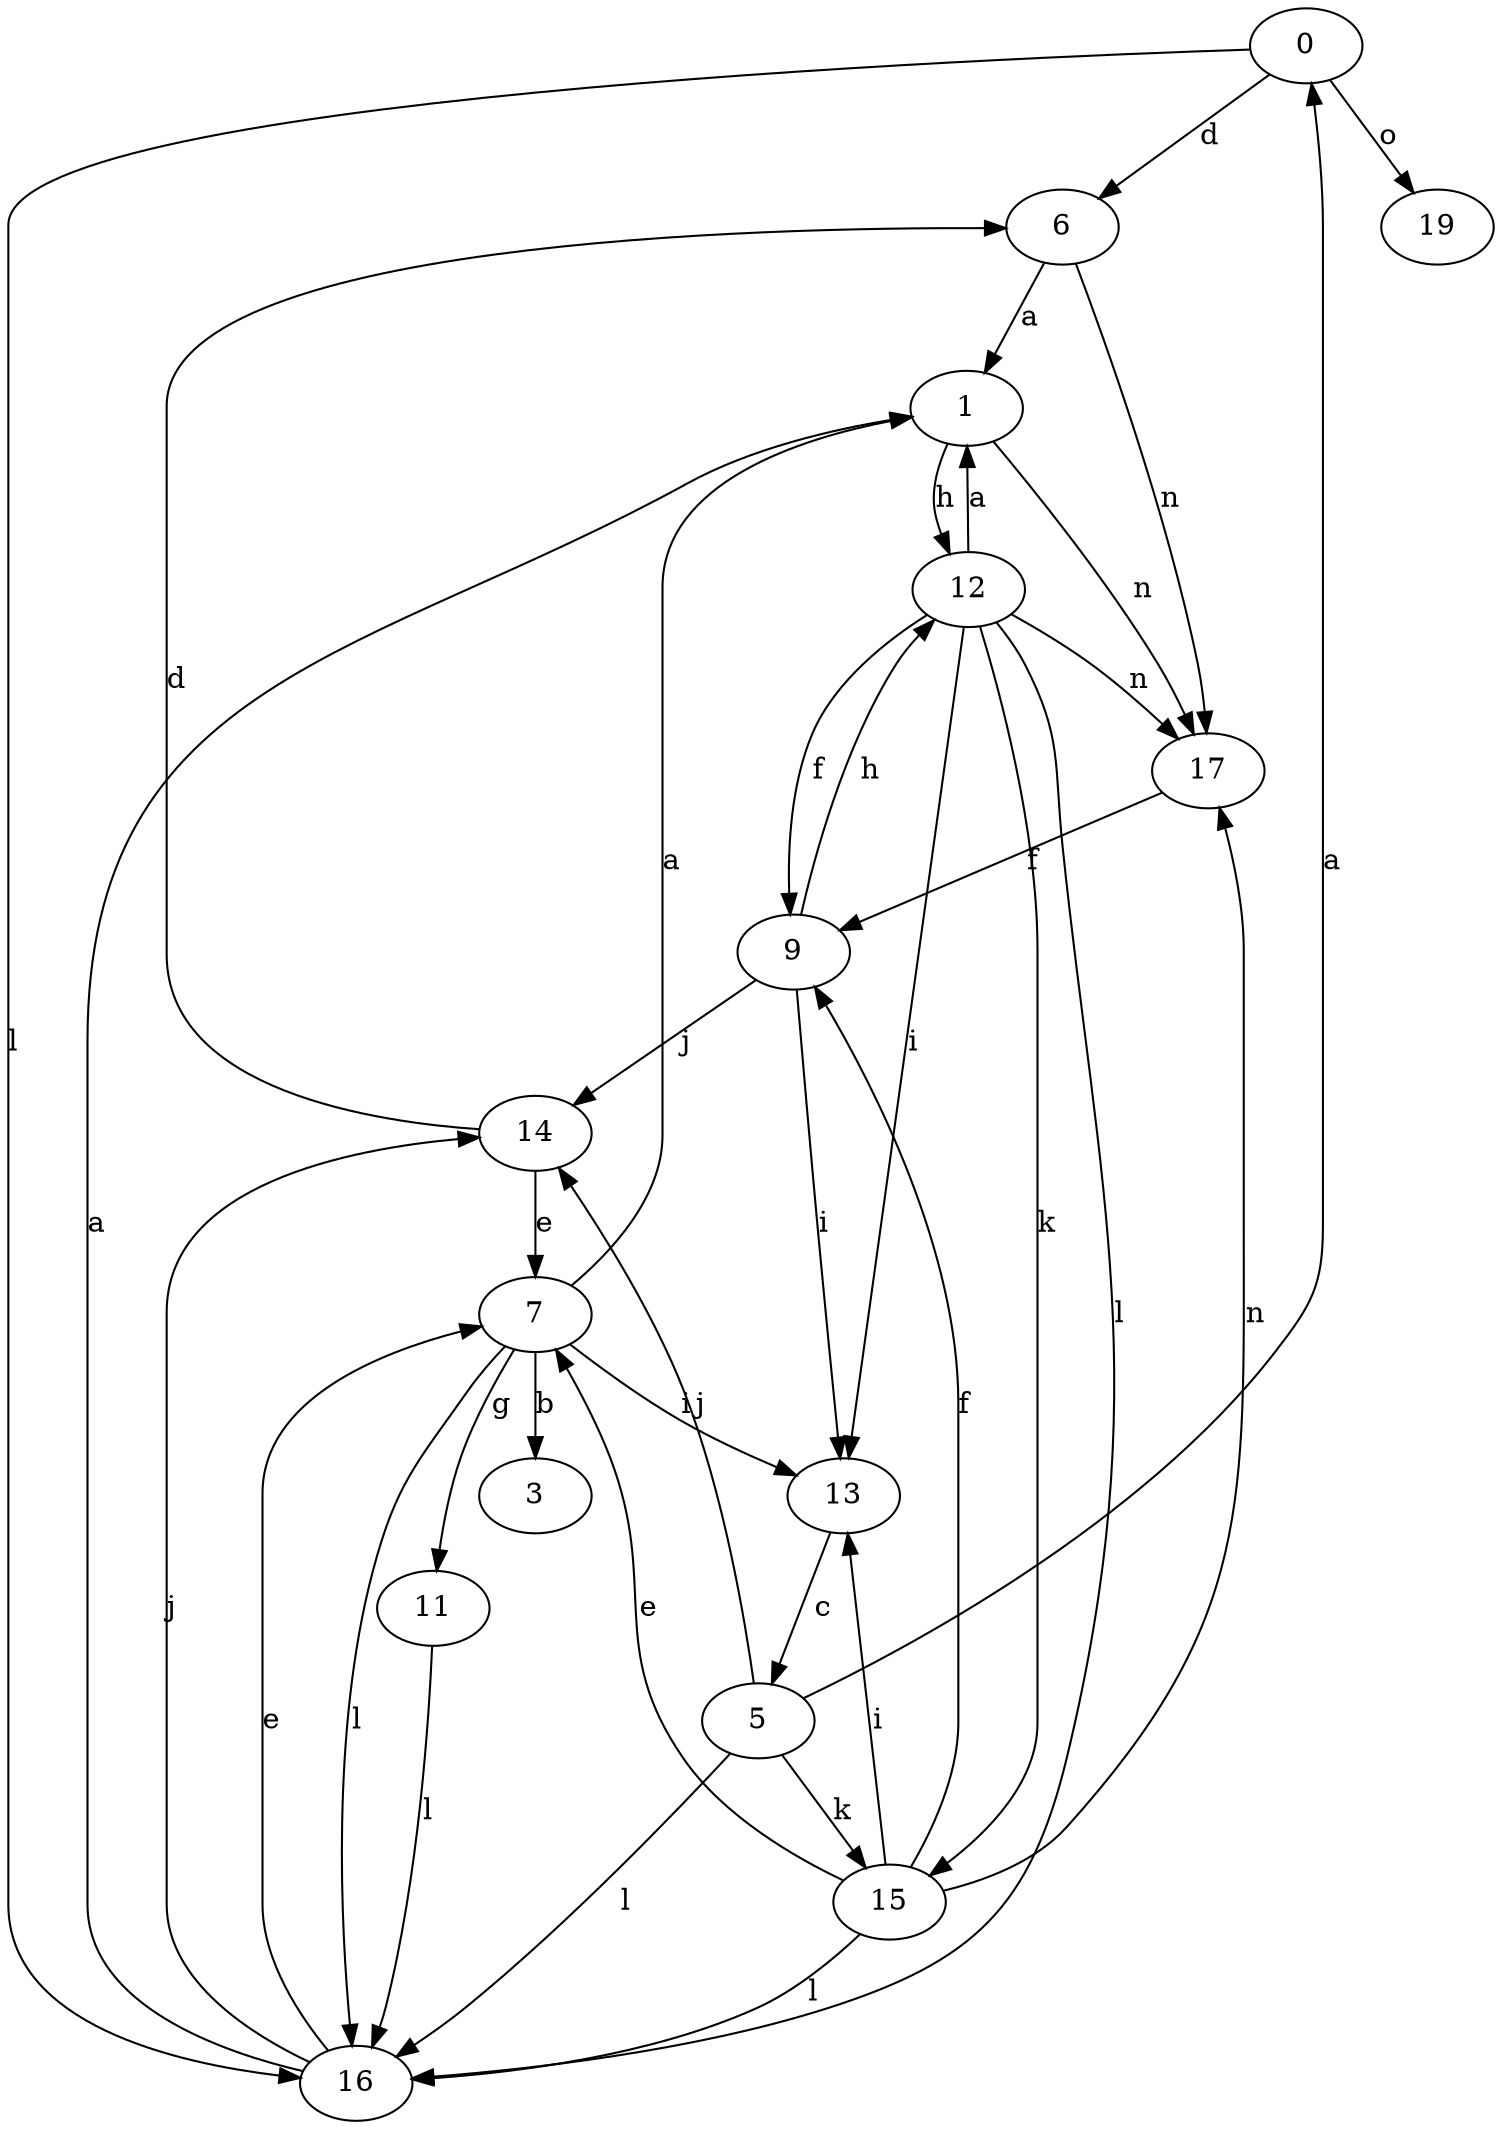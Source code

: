 strict digraph  {
0;
1;
3;
5;
6;
7;
9;
11;
12;
13;
14;
15;
16;
17;
19;
0 -> 6  [label=d];
0 -> 16  [label=l];
0 -> 19  [label=o];
1 -> 12  [label=h];
1 -> 17  [label=n];
5 -> 0  [label=a];
5 -> 14  [label=j];
5 -> 15  [label=k];
5 -> 16  [label=l];
6 -> 1  [label=a];
6 -> 17  [label=n];
7 -> 1  [label=a];
7 -> 3  [label=b];
7 -> 11  [label=g];
7 -> 13  [label=i];
7 -> 16  [label=l];
9 -> 12  [label=h];
9 -> 13  [label=i];
9 -> 14  [label=j];
11 -> 16  [label=l];
12 -> 1  [label=a];
12 -> 9  [label=f];
12 -> 13  [label=i];
12 -> 15  [label=k];
12 -> 16  [label=l];
12 -> 17  [label=n];
13 -> 5  [label=c];
14 -> 6  [label=d];
14 -> 7  [label=e];
15 -> 7  [label=e];
15 -> 9  [label=f];
15 -> 13  [label=i];
15 -> 16  [label=l];
15 -> 17  [label=n];
16 -> 1  [label=a];
16 -> 7  [label=e];
16 -> 14  [label=j];
17 -> 9  [label=f];
}
